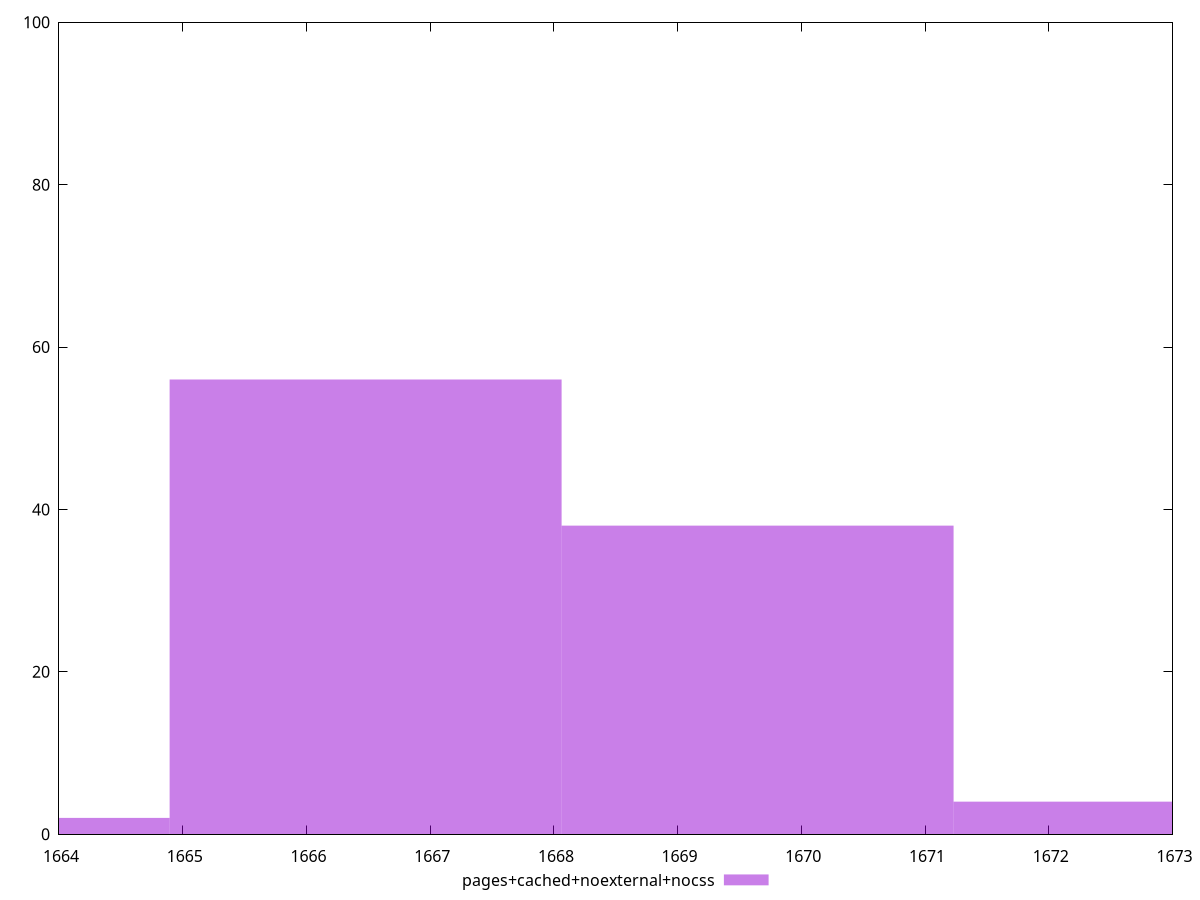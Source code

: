 reset

$pagesCachedNoexternalNocss <<EOF
1666.478199724191 56
1669.64640922937 38
1672.814618734549 4
1663.3099902190118 2
EOF

set key outside below
set boxwidth 3.16820950517907
set xrange [1664:1673]
set yrange [0:100]
set style fill transparent solid 0.5 noborder
set terminal svg size 640, 490 enhanced background rgb 'white'
set output "report_00007_2020-12-11T15:55:29.892Z/metrics/comparison/histogram/9_vs_10.svg"

plot $pagesCachedNoexternalNocss title "pages+cached+noexternal+nocss" with boxes

reset
